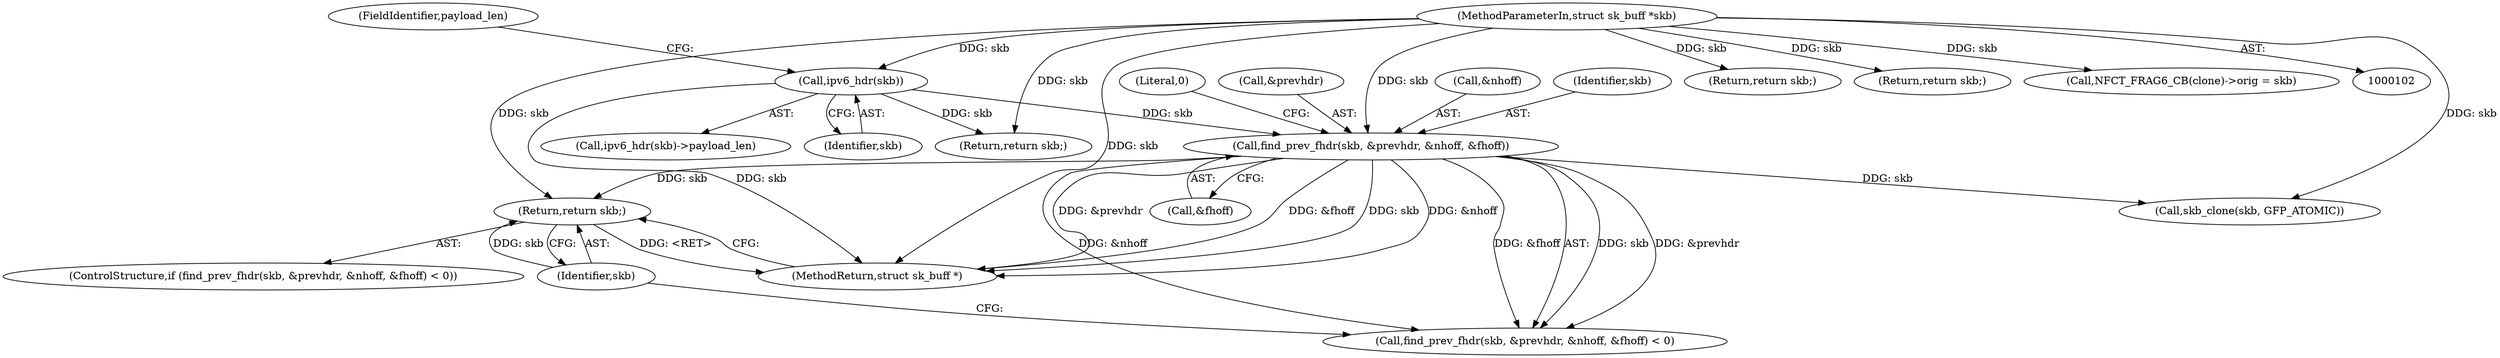 digraph "0_linux_9e2dcf72023d1447f09c47d77c99b0c49659e5ce@pointer" {
"1000146" [label="(Return,return skb;)"];
"1000147" [label="(Identifier,skb)"];
"1000137" [label="(Call,find_prev_fhdr(skb, &prevhdr, &nhoff, &fhoff))"];
"1000126" [label="(Call,ipv6_hdr(skb))"];
"1000103" [label="(MethodParameterIn,struct sk_buff *skb)"];
"1000139" [label="(Call,&prevhdr)"];
"1000126" [label="(Call,ipv6_hdr(skb))"];
"1000128" [label="(FieldIdentifier,payload_len)"];
"1000316" [label="(Return,return skb;)"];
"1000137" [label="(Call,find_prev_fhdr(skb, &prevhdr, &nhoff, &fhoff))"];
"1000143" [label="(Call,&fhoff)"];
"1000141" [label="(Call,&nhoff)"];
"1000136" [label="(Call,find_prev_fhdr(skb, &prevhdr, &nhoff, &fhoff) < 0)"];
"1000138" [label="(Identifier,skb)"];
"1000160" [label="(Return,return skb;)"];
"1000135" [label="(ControlStructure,if (find_prev_fhdr(skb, &prevhdr, &nhoff, &fhoff) < 0))"];
"1000147" [label="(Identifier,skb)"];
"1000146" [label="(Return,return skb;)"];
"1000133" [label="(Return,return skb;)"];
"1000125" [label="(Call,ipv6_hdr(skb)->payload_len)"];
"1000127" [label="(Identifier,skb)"];
"1000162" [label="(Call,NFCT_FRAG6_CB(clone)->orig = skb)"];
"1000103" [label="(MethodParameterIn,struct sk_buff *skb)"];
"1000145" [label="(Literal,0)"];
"1000150" [label="(Call,skb_clone(skb, GFP_ATOMIC))"];
"1000318" [label="(MethodReturn,struct sk_buff *)"];
"1000146" -> "1000135"  [label="AST: "];
"1000146" -> "1000147"  [label="CFG: "];
"1000147" -> "1000146"  [label="AST: "];
"1000318" -> "1000146"  [label="CFG: "];
"1000146" -> "1000318"  [label="DDG: <RET>"];
"1000147" -> "1000146"  [label="DDG: skb"];
"1000137" -> "1000146"  [label="DDG: skb"];
"1000103" -> "1000146"  [label="DDG: skb"];
"1000147" -> "1000136"  [label="CFG: "];
"1000137" -> "1000136"  [label="AST: "];
"1000137" -> "1000143"  [label="CFG: "];
"1000138" -> "1000137"  [label="AST: "];
"1000139" -> "1000137"  [label="AST: "];
"1000141" -> "1000137"  [label="AST: "];
"1000143" -> "1000137"  [label="AST: "];
"1000145" -> "1000137"  [label="CFG: "];
"1000137" -> "1000318"  [label="DDG: &nhoff"];
"1000137" -> "1000318"  [label="DDG: &prevhdr"];
"1000137" -> "1000318"  [label="DDG: &fhoff"];
"1000137" -> "1000318"  [label="DDG: skb"];
"1000137" -> "1000136"  [label="DDG: skb"];
"1000137" -> "1000136"  [label="DDG: &prevhdr"];
"1000137" -> "1000136"  [label="DDG: &nhoff"];
"1000137" -> "1000136"  [label="DDG: &fhoff"];
"1000126" -> "1000137"  [label="DDG: skb"];
"1000103" -> "1000137"  [label="DDG: skb"];
"1000137" -> "1000150"  [label="DDG: skb"];
"1000126" -> "1000125"  [label="AST: "];
"1000126" -> "1000127"  [label="CFG: "];
"1000127" -> "1000126"  [label="AST: "];
"1000128" -> "1000126"  [label="CFG: "];
"1000126" -> "1000318"  [label="DDG: skb"];
"1000103" -> "1000126"  [label="DDG: skb"];
"1000126" -> "1000133"  [label="DDG: skb"];
"1000103" -> "1000102"  [label="AST: "];
"1000103" -> "1000318"  [label="DDG: skb"];
"1000103" -> "1000133"  [label="DDG: skb"];
"1000103" -> "1000150"  [label="DDG: skb"];
"1000103" -> "1000160"  [label="DDG: skb"];
"1000103" -> "1000162"  [label="DDG: skb"];
"1000103" -> "1000316"  [label="DDG: skb"];
}
